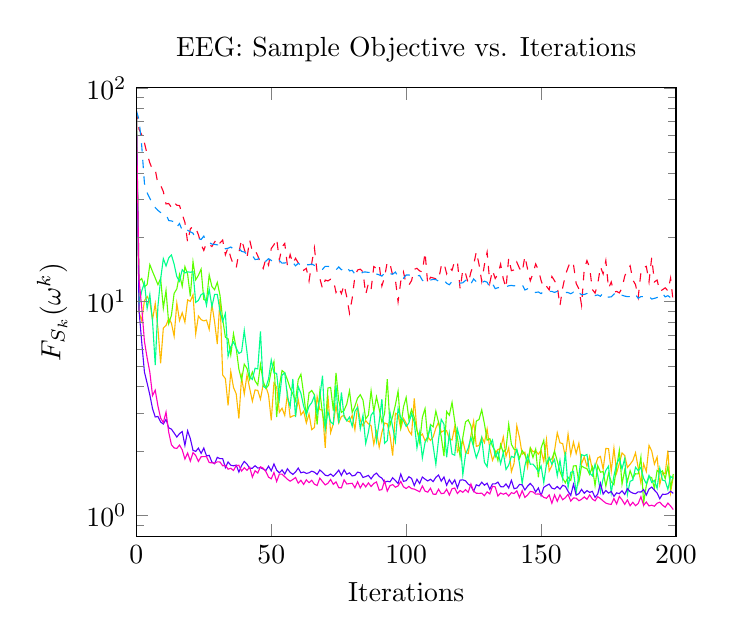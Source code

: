 % This file was created by matplotlib v0.1.0.
% Copyright (c) 2010--2014, Nico Schlömer <nico.schloemer@gmail.com>
% All rights reserved.
% 
% The lastest updates can be retrieved from
% 
% https://github.com/nschloe/matplotlib2tikz
% 
% where you can also submit bug reports and leavecomments.
% 
\begin{tikzpicture}

\definecolor{color1}{rgb}{1,0.728,0}
\definecolor{color0}{rgb}{1,0,0.16}
\definecolor{color3}{rgb}{0,1,0.548}
\definecolor{color2}{rgb}{0.36,1,0}
\definecolor{color5}{rgb}{0.355,0,1}
\definecolor{color4}{rgb}{0,0.562,1}
\definecolor{color6}{rgb}{1,0,0.75}

\begin{axis}[
title={EEG: Sample Objective vs. Iterations},
xlabel={Iterations},
ylabel={$F_{S_k}(\omega^k)$},
xmin=0, xmax=200,
ymin=0.8, ymax=100,
ymode=log,
axis on top
]
\addplot [color0, dashed]
coordinates {
(0,78.138)
(1,64.012)
(2.0,60.364)
(3,55.307)
(4,48.929)
(5,44.588)
(6.0,41.43)
(7,41.49)
(8,35.499)
(9.0,35.021)
(10,32.739)
(11,28.641)
(12,28.785)
(13,27.594)
(14,29.114)
(15,28.26)
(16,28.16)
(17,25.587)
(18,23.513)
(19,18.987)
(20,21.884)
(21,22.554)
(22,22.144)
(23,20.566)
(24,18.524)
(25,17.372)
(26,18.83)
(27,18.504)
(28,18.116)
(29,18.994)
(30,19.795)
(31,18.829)
(32,19.42)
(33,16.577)
(34,17.899)
(35,16.078)
(36,14.876)
(37,14.361)
(38,16.94)
(39,19.541)
(40,17.613)
(41,16.016)
(42,19.43)
(43,17.165)
(44,17.4)
(45,16.391)
(46,15.136)
(47,14.282)
(48,15.904)
(49,14.818)
(50,17.723)
(51,18.469)
(52,19.711)
(53,15.652)
(54,18.04)
(55,18.727)
(56,14.722)
(57,16.616)
(58,15.088)
(59,15.954)
(60,15.191)
(61,14.931)
(62,14.024)
(63,14.319)
(64,12.485)
(65,15.134)
(66,17.859)
(67,13.691)
(68,12.871)
(69,11.51)
(70,12.625)
(71,12.504)
(72,12.738)
(73,12.663)
(74,11.043)
(75,11.654)
(76,10.91)
(77,11.999)
(78,10.495)
(79,8.834)
(80,10.376)
(81,13.144)
(82,14.069)
(83,14.183)
(84,13.798)
(85,10.808)
(86,12.151)
(87,11.401)
(88,14.602)
(89,14.299)
(90,14.906)
(91,11.84)
(92,13.034)
(93,15.372)
(94,15.053)
(95,13.286)
(96,12.706)
(97,9.992)
(98,12.447)
(99,13.771)
(100,12.086)
(101,11.951)
(102,12.553)
(103,14.174)
(104,14.325)
(105,13.929)
(106,13.767)
(107,17.01)
(108,12.043)
(109,13.004)
(110,12.913)
(111,12.785)
(112,12.634)
(113,14.683)
(114,15.188)
(115,13.509)
(116,14.508)
(117,14.016)
(118,15.564)
(119,15.313)
(120,11.472)
(121,14.128)
(122,13.564)
(123,12.174)
(124,13.773)
(125,14.838)
(126,17.117)
(127,14.953)
(128,12.457)
(129,14.872)
(130,17.029)
(131,12.24)
(132,14.027)
(133,12.835)
(134,13.43)
(135,14.99)
(136,12.786)
(137,11.592)
(138,16.018)
(139,13.963)
(140,14.075)
(141,15.314)
(142,14.321)
(143,13.731)
(144,16.313)
(145,14.189)
(146,12.522)
(147,13.551)
(148,15.013)
(149,14.079)
(150,12.579)
(151,11.571)
(152,11.813)
(153,11.352)
(154,13.116)
(155,12.525)
(156,11.799)
(157,9.574)
(158,11.621)
(159,13.276)
(160,14.477)
(161,15.46)
(162,14.931)
(163,12.183)
(164,11.468)
(165,9.628)
(166,14.219)
(167,15.569)
(168,14.439)
(169,11.399)
(170,10.965)
(171,12.084)
(172,14.575)
(173,13.483)
(174,15.563)
(175,11.536)
(176,12.368)
(177,11.066)
(178,11.175)
(179,10.986)
(180,11.58)
(181,13.16)
(182,14.141)
(183,14.721)
(184,12.641)
(185,12.013)
(186,10.472)
(187,13.697)
(188,14.502)
(189,14.627)
(190,12.369)
(191,16.106)
(192,12.374)
(193,12.625)
(194,11.177)
(195,11.377)
(196,11.61)
(197,11.233)
(198,12.899)
(199,9.906)

};
\addplot [color1]
coordinates {
(0,77.223)
(1,8.912)
(2.0,8.142)
(3,10.116)
(4,10.573)
(5,9.971)
(6.0,8.242)
(7,9.798)
(8,7.515)
(9.0,5.148)
(10,7.536)
(11,7.74)
(12,8.355)
(13,7.937)
(14,6.895)
(15,9.845)
(16,8.162)
(17,8.874)
(18,8.017)
(19,10.194)
(20,10.035)
(21,10.778)
(22,7.08)
(23,8.571)
(24,8.247)
(25,8.13)
(26,8.202)
(27,7.423)
(28,9.73)
(29,8.042)
(30,6.339)
(31,10.315)
(32,4.536)
(33,4.368)
(34,3.271)
(35,4.71)
(36,3.972)
(37,3.71)
(38,2.843)
(39,4.438)
(40,3.703)
(41,4.541)
(42,3.933)
(43,3.422)
(44,3.866)
(45,3.847)
(46,3.499)
(47,4.097)
(48,4.004)
(49,3.662)
(50,2.789)
(51,4.16)
(52,3.98)
(53,3.038)
(54,3.173)
(55,2.937)
(56,3.71)
(57,2.877)
(58,2.922)
(59,2.94)
(60,3.483)
(61,2.951)
(62,3.073)
(63,2.707)
(64,2.985)
(65,2.519)
(66,2.581)
(67,3.597)
(68,3.13)
(69,3.105)
(70,2.073)
(71,3.649)
(72,2.441)
(73,2.684)
(74,3.272)
(75,2.708)
(76,2.906)
(77,2.938)
(78,2.78)
(79,2.742)
(80,2.939)
(81,2.517)
(82,3.243)
(83,2.788)
(84,2.622)
(85,2.778)
(86,2.684)
(87,2.629)
(88,2.152)
(89,2.466)
(90,2.089)
(91,2.443)
(92,2.707)
(93,2.682)
(94,2.374)
(95,1.907)
(96,3.008)
(97,2.96)
(98,2.544)
(99,2.845)
(100,2.699)
(101,2.485)
(102,2.387)
(103,3.531)
(104,2.497)
(105,2.339)
(106,2.405)
(107,2.233)
(108,2.335)
(109,2.245)
(110,2.329)
(111,2.564)
(112,2.729)
(113,2.453)
(114,2.494)
(115,2.492)
(116,2.284)
(117,2.255)
(118,2.604)
(119,1.987)
(120,2.086)
(121,2.244)
(122,1.973)
(123,1.949)
(124,2.373)
(125,2.757)
(126,2.104)
(127,2.127)
(128,2.326)
(129,2.192)
(130,2.541)
(131,2.056)
(132,1.812)
(133,1.951)
(134,2.036)
(135,2.057)
(136,2.329)
(137,1.889)
(138,2.074)
(139,1.603)
(140,1.757)
(141,2.629)
(142,2.314)
(143,1.934)
(144,1.976)
(145,1.682)
(146,2.073)
(147,1.987)
(148,2.008)
(149,1.934)
(150,2.02)
(151,1.789)
(152,2.262)
(153,1.613)
(154,1.711)
(155,2.014)
(156,2.438)
(157,2.187)
(158,2.169)
(159,1.883)
(160,2.402)
(161,1.924)
(162,2.207)
(163,1.947)
(164,2.177)
(165,1.75)
(166,1.878)
(167,1.701)
(168,1.89)
(169,1.636)
(170,1.688)
(171,1.858)
(172,1.889)
(173,1.645)
(174,2.059)
(175,2.054)
(176,1.613)
(177,2.067)
(178,1.582)
(179,1.75)
(180,1.962)
(181,1.905)
(182,1.677)
(183,1.736)
(184,1.806)
(185,1.964)
(186,1.671)
(187,1.42)
(188,1.742)
(189,1.605)
(190,2.126)
(191,2.004)
(192,1.739)
(193,1.878)
(194,1.397)
(195,1.583)
(196,1.571)
(197,2.017)
(198,1.281)
(199,1.524)

};
\addplot [color2]
coordinates {
(0,79.844)
(1,12.478)
(2.0,12.832)
(3,11.737)
(4,12.033)
(5,14.903)
(6.0,13.836)
(7,12.903)
(8,12.006)
(9.0,12.851)
(10,9.328)
(11,11.286)
(12,7.888)
(13,8.642)
(14,10.935)
(15,11.478)
(16,13.415)
(17,11.808)
(18,14.585)
(19,13.459)
(20,10.581)
(21,15.381)
(22,12.643)
(23,13.286)
(24,14.195)
(25,10.232)
(26,10.116)
(27,13.347)
(28,11.774)
(29,11.372)
(30,12.31)
(31,10.721)
(32,8.277)
(33,6.816)
(34,6.707)
(35,5.639)
(36,7.078)
(37,6.062)
(38,4.837)
(39,4.296)
(40,5.101)
(41,4.874)
(42,4.319)
(43,4.688)
(44,4.263)
(45,4.072)
(46,5.082)
(47,4.242)
(48,3.93)
(49,4.065)
(50,4.765)
(51,5.243)
(52,2.888)
(53,4.036)
(54,4.763)
(55,4.65)
(56,4.306)
(57,3.937)
(58,3.703)
(59,3.437)
(60,4.317)
(61,4.574)
(62,3.707)
(63,2.924)
(64,3.744)
(65,3.845)
(66,3.668)
(67,2.665)
(68,3.806)
(69,2.995)
(70,2.571)
(71,3.946)
(72,3.974)
(73,3.093)
(74,4.644)
(75,3.451)
(76,3.036)
(77,3.102)
(78,3.325)
(79,3.83)
(80,3.031)
(81,3.242)
(82,3.537)
(83,3.675)
(84,3.468)
(85,2.831)
(86,2.946)
(87,3.828)
(88,3.065)
(89,3.59)
(90,3.147)
(91,2.732)
(92,2.993)
(93,4.336)
(94,2.632)
(95,2.903)
(96,3.287)
(97,3.819)
(98,2.601)
(99,3.218)
(100,3.567)
(101,2.826)
(102,3.131)
(103,2.874)
(104,2.508)
(105,2.192)
(106,2.878)
(107,3.164)
(108,2.281)
(109,2.663)
(110,2.598)
(111,3.08)
(112,2.724)
(113,2.335)
(114,1.897)
(115,3.064)
(116,2.944)
(117,3.381)
(118,2.754)
(119,2.313)
(120,1.878)
(121,2.319)
(122,2.738)
(123,2.799)
(124,2.629)
(125,2.167)
(126,2.762)
(127,2.812)
(128,3.121)
(129,2.686)
(130,2.252)
(131,2.288)
(132,2.106)
(133,2.005)
(134,1.807)
(135,2.149)
(136,1.971)
(137,2.045)
(138,2.675)
(139,2.151)
(140,2.038)
(141,2.03)
(142,1.848)
(143,2.011)
(144,1.923)
(145,1.77)
(146,2.061)
(147,1.867)
(148,2.043)
(149,1.508)
(150,2.066)
(151,2.248)
(152,1.718)
(153,1.823)
(154,1.838)
(155,1.995)
(156,1.798)
(157,1.607)
(158,1.494)
(159,1.422)
(160,1.511)
(161,1.46)
(162,1.705)
(163,1.71)
(164,1.427)
(165,1.705)
(166,1.673)
(167,1.655)
(168,1.556)
(169,1.685)
(170,1.377)
(171,1.711)
(172,1.594)
(173,1.604)
(174,1.371)
(175,1.577)
(176,1.438)
(177,1.392)
(178,1.681)
(179,2.017)
(180,1.401)
(181,1.631)
(182,1.442)
(183,1.621)
(184,1.495)
(185,1.567)
(186,1.565)
(187,1.877)
(188,1.144)
(189,1.381)
(190,1.52)
(191,1.503)
(192,1.339)
(193,1.625)
(194,1.584)
(195,1.617)
(196,1.485)
(197,1.7)
(198,1.348)
(199,1.563)

};
\addplot [color3]
coordinates {
(0,79.213)
(1,9.791)
(2.0,11.222)
(3,12.274)
(4,9.306)
(5,10.814)
(6.0,8.097)
(7,5.052)
(8,9.545)
(9.0,12.749)
(10,15.893)
(11,14.693)
(12,16.031)
(13,16.546)
(14,14.98)
(15,13.089)
(16,12.458)
(17,14.113)
(18,13.633)
(19,13.794)
(20,13.731)
(21,13.798)
(22,9.924)
(23,10.137)
(24,10.785)
(25,10.962)
(26,9.61)
(27,11.451)
(28,9.463)
(29,10.816)
(30,10.823)
(31,9.023)
(32,8.091)
(33,8.802)
(34,5.553)
(35,6.147)
(36,6.494)
(37,6.078)
(38,5.726)
(39,5.825)
(40,7.336)
(41,5.816)
(42,4.46)
(43,4.331)
(44,4.885)
(45,4.847)
(46,7.265)
(47,4.015)
(48,3.96)
(49,4.358)
(50,5.337)
(51,4.648)
(52,4.618)
(53,3.5)
(54,4.54)
(55,4.642)
(56,3.591)
(57,3.234)
(58,4.355)
(59,2.883)
(60,4.005)
(61,3.724)
(62,3.247)
(63,2.963)
(64,3.24)
(65,3.373)
(66,3.627)
(67,3.003)
(68,3.587)
(69,4.508)
(70,2.545)
(71,3.064)
(72,2.74)
(73,2.674)
(74,4.057)
(75,2.699)
(76,3.768)
(77,2.893)
(78,2.77)
(79,2.886)
(80,2.613)
(81,3.07)
(82,3.206)
(83,2.543)
(84,2.946)
(85,2.171)
(86,2.454)
(87,2.947)
(88,3.06)
(89,2.239)
(90,2.746)
(91,3.502)
(92,2.177)
(93,2.242)
(94,3.034)
(95,2.594)
(96,2.22)
(97,3.161)
(98,2.869)
(99,2.779)
(100,2.611)
(101,2.707)
(102,2.986)
(103,2.734)
(104,2.071)
(105,2.447)
(106,1.858)
(107,2.195)
(108,2.331)
(109,2.6)
(110,2.114)
(111,1.733)
(112,2.264)
(113,2.817)
(114,2.676)
(115,1.871)
(116,2.413)
(117,1.939)
(118,1.914)
(119,2.532)
(120,2.257)
(121,1.551)
(122,1.929)
(123,2.069)
(124,2.316)
(125,2.088)
(126,1.862)
(127,2.023)
(128,2.308)
(129,1.774)
(130,1.69)
(131,2.142)
(132,2.253)
(133,1.879)
(134,1.99)
(135,1.746)
(136,1.97)
(137,1.641)
(138,1.72)
(139,1.891)
(140,1.867)
(141,2.038)
(142,1.752)
(143,1.414)
(144,1.709)
(145,1.912)
(146,1.737)
(147,1.739)
(148,1.679)
(149,1.601)
(150,1.704)
(151,1.425)
(152,1.744)
(153,1.873)
(154,1.735)
(155,1.829)
(156,1.536)
(157,1.813)
(158,1.489)
(159,1.981)
(160,1.354)
(161,1.593)
(162,1.608)
(163,1.281)
(164,1.538)
(165,1.927)
(166,1.902)
(167,1.93)
(168,1.58)
(169,1.533)
(170,1.735)
(171,1.544)
(172,1.287)
(173,1.486)
(174,1.625)
(175,1.702)
(176,1.274)
(177,1.532)
(178,1.745)
(179,1.847)
(180,1.649)
(181,1.846)
(182,1.255)
(183,1.445)
(184,1.464)
(185,1.68)
(186,1.62)
(187,1.676)
(188,1.49)
(189,1.41)
(190,1.539)
(191,1.428)
(192,1.46)
(193,1.34)
(194,1.664)
(195,1.464)
(196,1.451)
(197,1.324)
(198,1.523)
(199,1.491)

};
\addplot [color4, dashed]
coordinates {
(0,78.318)
(1,70.975)
(2.0,53.419)
(3,35.77)
(4,32.319)
(5,30.429)
(6.0,28.664)
(7,27.557)
(8,26.722)
(9.0,26.125)
(10,25.851)
(11,25.645)
(12,23.964)
(13,23.852)
(14,23.626)
(15,22.329)
(16,23.188)
(17,21.544)
(18,21.981)
(19,21.578)
(20,21.228)
(21,20.912)
(22,19.553)
(23,19.718)
(24,19.536)
(25,20.261)
(26,19.077)
(27,18.906)
(28,18.597)
(29,18.537)
(30,18.443)
(31,18.438)
(32,18.323)
(33,17.672)
(34,17.79)
(35,18.023)
(36,17.614)
(37,17.881)
(38,17.774)
(39,17.192)
(40,17.073)
(41,16.679)
(42,16.407)
(43,16.458)
(44,15.741)
(45,15.798)
(46,16.169)
(47,16.156)
(48,15.46)
(49,15.881)
(50,15.606)
(51,15.246)
(52,15.449)
(53,15.597)
(54,15.149)
(55,15.173)
(56,15.262)
(57,15.284)
(58,15.273)
(59,14.707)
(60,15.112)
(61,14.836)
(62,14.611)
(63,14.893)
(64,14.88)
(65,15.007)
(66,14.782)
(67,14.681)
(68,14.512)
(69,14.173)
(70,14.628)
(71,14.625)
(72,14.578)
(73,14.391)
(74,14.073)
(75,14.53)
(76,14.112)
(77,14.332)
(78,14.581)
(79,13.931)
(80,14.021)
(81,13.456)
(82,13.489)
(83,13.451)
(84,13.752)
(85,13.767)
(86,13.702)
(87,13.702)
(88,13.896)
(89,13.485)
(90,13.348)
(91,13.172)
(92,13.613)
(93,13.329)
(94,13.504)
(95,13.445)
(96,13.756)
(97,13.101)
(98,13.121)
(99,12.869)
(100,13.331)
(101,13.335)
(102,13.247)
(103,13.333)
(104,13.211)
(105,13.257)
(106,12.596)
(107,12.342)
(108,12.642)
(109,12.623)
(110,12.714)
(111,12.686)
(112,12.474)
(113,12.616)
(114,12.633)
(115,12.191)
(116,12.002)
(117,12.43)
(118,12.311)
(119,12.274)
(120,12.208)
(121,12.26)
(122,12.572)
(123,12.73)
(124,12.102)
(125,12.779)
(126,12.413)
(127,12.049)
(128,12.259)
(129,12.473)
(130,12.334)
(131,11.672)
(132,12.141)
(133,11.508)
(134,11.616)
(135,11.703)
(136,11.689)
(137,11.737)
(138,11.865)
(139,11.917)
(140,11.852)
(141,11.972)
(142,11.938)
(143,12.027)
(144,11.337)
(145,11.489)
(146,11.146)
(147,11.152)
(148,11.041)
(149,11.106)
(150,10.906)
(151,11.203)
(152,11.172)
(153,11.18)
(154,11.167)
(155,11.05)
(156,11.179)
(157,11.078)
(158,10.987)
(159,11.052)
(160,11.031)
(161,10.893)
(162,11.075)
(163,10.737)
(164,10.988)
(165,10.788)
(166,10.81)
(167,10.922)
(168,10.715)
(169,10.818)
(170,10.676)
(171,10.755)
(172,10.601)
(173,10.996)
(174,10.636)
(175,10.496)
(176,10.54)
(177,10.839)
(178,11.059)
(179,10.769)
(180,10.715)
(181,10.619)
(182,10.559)
(183,10.556)
(184,10.876)
(185,10.787)
(186,10.378)
(187,10.563)
(188,10.562)
(189,10.642)
(190,10.617)
(191,10.283)
(192,10.364)
(193,10.46)
(194,10.613)
(195,10.947)
(196,10.531)
(197,10.665)
(198,10.449)
(199,10.468)

};
\addplot [color5]
coordinates {
(0,78.326)
(1,9.085)
(2.0,6.449)
(3,4.686)
(4,4.157)
(5,3.666)
(6.0,3.16)
(7,2.889)
(8,2.905)
(9.0,2.737)
(10,2.678)
(11,2.816)
(12,2.57)
(13,2.534)
(14,2.431)
(15,2.327)
(16,2.415)
(17,2.469)
(18,2.126)
(19,2.49)
(20,2.289)
(21,2.017)
(22,1.994)
(23,2.065)
(24,1.952)
(25,2.066)
(26,1.9)
(27,1.911)
(28,1.777)
(29,1.746)
(30,1.871)
(31,1.845)
(32,1.845)
(33,1.674)
(34,1.78)
(35,1.718)
(36,1.708)
(37,1.721)
(38,1.596)
(39,1.711)
(40,1.791)
(41,1.741)
(42,1.662)
(43,1.664)
(44,1.709)
(45,1.667)
(46,1.675)
(47,1.649)
(48,1.623)
(49,1.701)
(50,1.617)
(51,1.742)
(52,1.63)
(53,1.583)
(54,1.633)
(55,1.562)
(56,1.654)
(57,1.592)
(58,1.557)
(59,1.598)
(60,1.666)
(61,1.583)
(62,1.598)
(63,1.573)
(64,1.584)
(65,1.612)
(66,1.594)
(67,1.556)
(68,1.632)
(69,1.592)
(70,1.543)
(71,1.533)
(72,1.564)
(73,1.525)
(74,1.572)
(75,1.63)
(76,1.539)
(77,1.636)
(78,1.559)
(79,1.583)
(80,1.531)
(81,1.54)
(82,1.595)
(83,1.582)
(84,1.506)
(85,1.521)
(86,1.54)
(87,1.483)
(88,1.546)
(89,1.579)
(90,1.523)
(91,1.495)
(92,1.43)
(93,1.446)
(94,1.437)
(95,1.502)
(96,1.458)
(97,1.41)
(98,1.562)
(99,1.444)
(100,1.455)
(101,1.518)
(102,1.491)
(103,1.38)
(104,1.477)
(105,1.411)
(106,1.513)
(107,1.479)
(108,1.451)
(109,1.477)
(110,1.44)
(111,1.508)
(112,1.546)
(113,1.448)
(114,1.514)
(115,1.385)
(116,1.471)
(117,1.402)
(118,1.467)
(119,1.347)
(120,1.464)
(121,1.468)
(122,1.453)
(123,1.401)
(124,1.376)
(125,1.297)
(126,1.392)
(127,1.375)
(128,1.431)
(129,1.386)
(130,1.416)
(131,1.326)
(132,1.406)
(133,1.405)
(134,1.433)
(135,1.364)
(136,1.361)
(137,1.405)
(138,1.344)
(139,1.461)
(140,1.334)
(141,1.344)
(142,1.397)
(143,1.391)
(144,1.316)
(145,1.371)
(146,1.412)
(147,1.367)
(148,1.289)
(149,1.345)
(150,1.238)
(151,1.354)
(152,1.38)
(153,1.403)
(154,1.343)
(155,1.331)
(156,1.366)
(157,1.328)
(158,1.384)
(159,1.369)
(160,1.298)
(161,1.241)
(162,1.4)
(163,1.245)
(164,1.265)
(165,1.324)
(166,1.271)
(167,1.307)
(168,1.282)
(169,1.297)
(170,1.215)
(171,1.26)
(172,1.416)
(173,1.259)
(174,1.31)
(175,1.273)
(176,1.295)
(177,1.229)
(178,1.276)
(179,1.265)
(180,1.304)
(181,1.255)
(182,1.337)
(183,1.292)
(184,1.272)
(185,1.264)
(186,1.29)
(187,1.287)
(188,1.322)
(189,1.246)
(190,1.33)
(191,1.358)
(192,1.314)
(193,1.274)
(194,1.198)
(195,1.257)
(196,1.255)
(197,1.265)
(198,1.298)
(199,1.269)

};
\addplot [color6]
coordinates {
(0,76.248)
(1,12.637)
(2.0,9.389)
(3,6.519)
(4,5.457)
(5,4.679)
(6.0,3.636)
(7,3.853)
(8,3.253)
(9.0,2.854)
(10,2.724)
(11,3.045)
(12,2.449)
(13,2.143)
(14,2.07)
(15,2.059)
(16,2.135)
(17,2.028)
(18,1.837)
(19,1.959)
(20,1.795)
(21,1.968)
(22,1.909)
(23,1.79)
(24,1.883)
(25,1.885)
(26,1.884)
(27,1.767)
(28,1.764)
(29,1.756)
(30,1.782)
(31,1.779)
(32,1.708)
(33,1.715)
(34,1.647)
(35,1.663)
(36,1.624)
(37,1.711)
(38,1.718)
(39,1.614)
(40,1.672)
(41,1.626)
(42,1.683)
(43,1.512)
(44,1.619)
(45,1.58)
(46,1.69)
(47,1.665)
(48,1.605)
(49,1.511)
(50,1.484)
(51,1.589)
(52,1.442)
(53,1.561)
(54,1.561)
(55,1.518)
(56,1.477)
(57,1.447)
(58,1.473)
(59,1.505)
(60,1.417)
(61,1.461)
(62,1.398)
(63,1.468)
(64,1.424)
(65,1.461)
(66,1.401)
(67,1.381)
(68,1.495)
(69,1.44)
(70,1.39)
(71,1.415)
(72,1.474)
(73,1.398)
(74,1.437)
(75,1.349)
(76,1.347)
(77,1.468)
(78,1.404)
(79,1.41)
(80,1.415)
(81,1.348)
(82,1.438)
(83,1.346)
(84,1.415)
(85,1.361)
(86,1.42)
(87,1.366)
(88,1.412)
(89,1.435)
(90,1.313)
(91,1.322)
(92,1.452)
(93,1.3)
(94,1.379)
(95,1.395)
(96,1.355)
(97,1.375)
(98,1.443)
(99,1.362)
(100,1.337)
(101,1.368)
(102,1.335)
(103,1.329)
(104,1.31)
(105,1.291)
(106,1.374)
(107,1.3)
(108,1.286)
(109,1.341)
(110,1.258)
(111,1.256)
(112,1.327)
(113,1.265)
(114,1.271)
(115,1.327)
(116,1.246)
(117,1.333)
(118,1.344)
(119,1.267)
(120,1.309)
(121,1.283)
(122,1.321)
(123,1.284)
(124,1.404)
(125,1.299)
(126,1.271)
(127,1.269)
(128,1.272)
(129,1.238)
(130,1.29)
(131,1.262)
(132,1.369)
(133,1.361)
(134,1.233)
(135,1.274)
(136,1.257)
(137,1.274)
(138,1.234)
(139,1.279)
(140,1.266)
(141,1.304)
(142,1.214)
(143,1.307)
(144,1.214)
(145,1.247)
(146,1.296)
(147,1.289)
(148,1.258)
(149,1.261)
(150,1.252)
(151,1.215)
(152,1.204)
(153,1.247)
(154,1.141)
(155,1.248)
(156,1.165)
(157,1.25)
(158,1.185)
(159,1.211)
(160,1.256)
(161,1.167)
(162,1.208)
(163,1.205)
(164,1.172)
(165,1.19)
(166,1.222)
(167,1.19)
(168,1.248)
(169,1.194)
(170,1.171)
(171,1.224)
(172,1.2)
(173,1.169)
(174,1.143)
(175,1.132)
(176,1.127)
(177,1.201)
(178,1.132)
(179,1.228)
(180,1.184)
(181,1.128)
(182,1.182)
(183,1.111)
(184,1.153)
(185,1.111)
(186,1.138)
(187,1.224)
(188,1.115)
(189,1.156)
(190,1.109)
(191,1.117)
(192,1.105)
(193,1.141)
(194,1.154)
(195,1.118)
(196,1.094)
(197,1.143)
(198,1.107)
(199,1.066)

};
\path [draw=black, fill opacity=0] (axis cs:13,100)--(axis cs:13,100);

\path [draw=black, fill opacity=0] (axis cs:200,13)--(axis cs:200,13);

\path [draw=black, fill opacity=0] (axis cs:13,0.8)--(axis cs:13,0.8);

\path [draw=black, fill opacity=0] (axis cs:0,13)--(axis cs:0,13);

\end{axis}

\end{tikzpicture}
